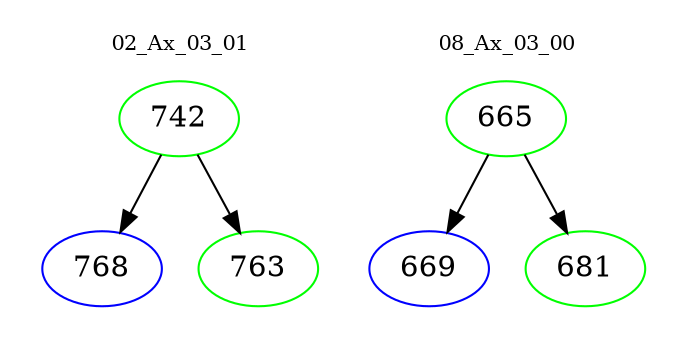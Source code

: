 digraph{
subgraph cluster_0 {
color = white
label = "02_Ax_03_01";
fontsize=10;
T0_742 [label="742", color="green"]
T0_742 -> T0_768 [color="black"]
T0_768 [label="768", color="blue"]
T0_742 -> T0_763 [color="black"]
T0_763 [label="763", color="green"]
}
subgraph cluster_1 {
color = white
label = "08_Ax_03_00";
fontsize=10;
T1_665 [label="665", color="green"]
T1_665 -> T1_669 [color="black"]
T1_669 [label="669", color="blue"]
T1_665 -> T1_681 [color="black"]
T1_681 [label="681", color="green"]
}
}
